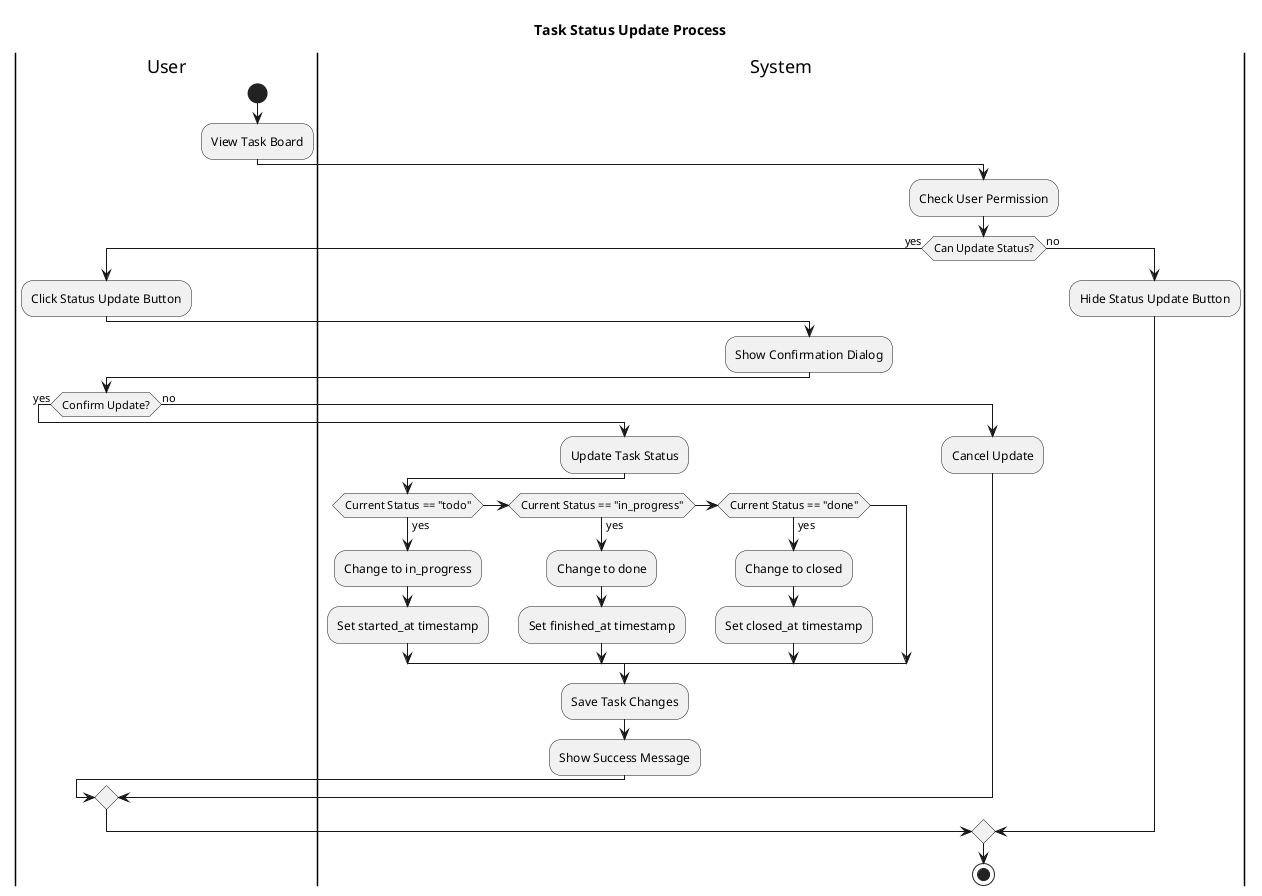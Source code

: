 @startuml task_status_update
title Task Status Update Process

|User|
start
:View Task Board;

|System|
:Check User Permission;

if (Can Update Status?) then (yes)
  |User|
  :Click Status Update Button;
  
  |System|
  :Show Confirmation Dialog;
  
  |User|
  if (Confirm Update?) then (yes)
    |System|
    :Update Task Status;
    if (Current Status == "todo") then (yes)
      :Change to in_progress;
      :Set started_at timestamp;
    else if (Current Status == "in_progress") then (yes)
      :Change to done;
      :Set finished_at timestamp;
    else if (Current Status == "done") then (yes)
      :Change to closed;
      :Set closed_at timestamp;
    endif
    :Save Task Changes;
    :Show Success Message;
  else (no)
    :Cancel Update;
  endif
else (no)
  |System|
  :Hide Status Update Button;
endif

stop

@enduml 
